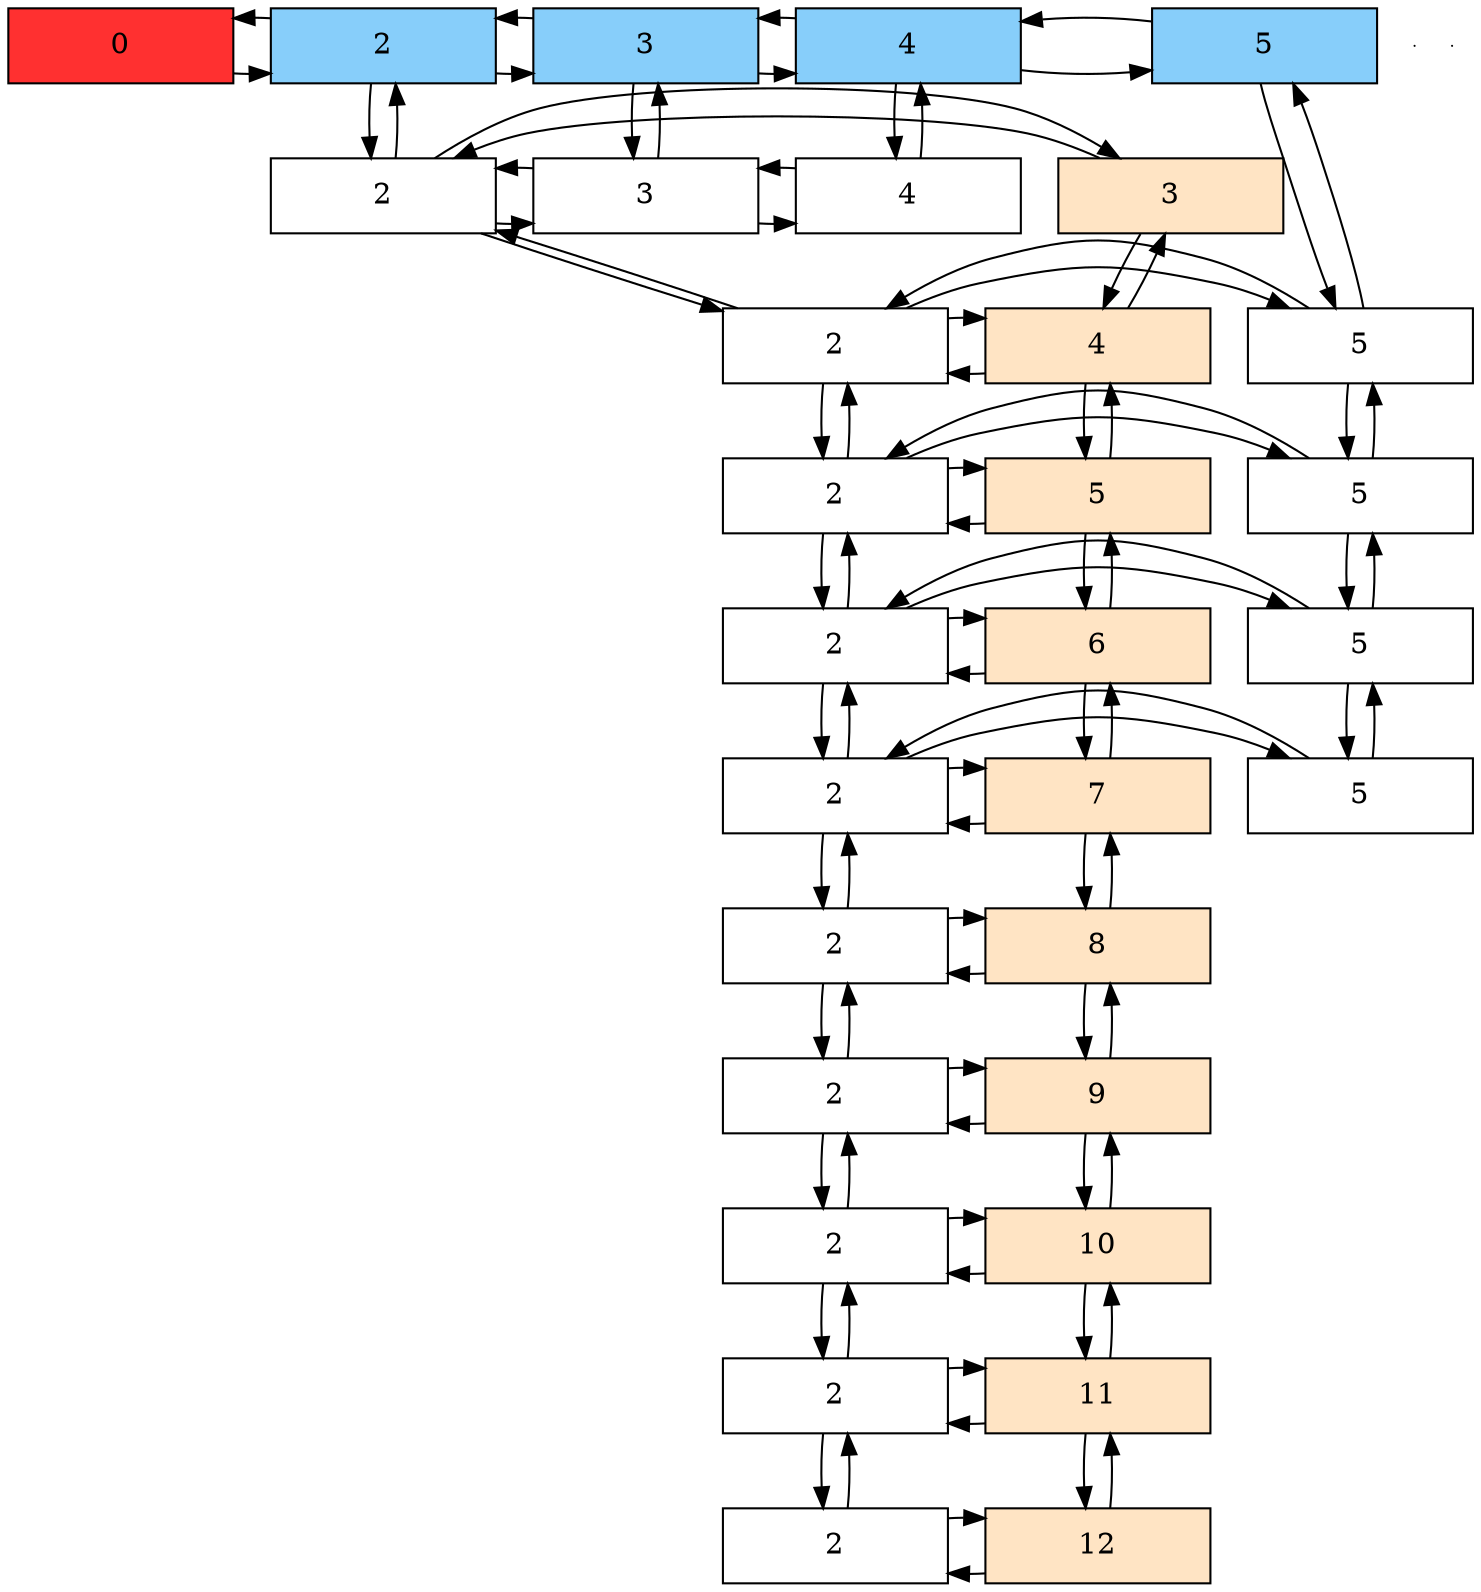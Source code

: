 digraph Sparce_Matrix {
 node [shape=box]
  Mt[ label = "0", width = 1.5, style = filled, fillcolor = firebrick1, group = 1 ];
e0[ shape = point, width = 0 ];
 e1[ shape = point, width = 0 ];
U3[label = "3" pos = "5.3,3.5!" width = 1.5 style = filled, fillcolor = bisque1, group = 1 ];
U3 -> N2_L3
N2_L3 ->U3
U3 -> U4
U4 -> U3
N2_L3 -> N2_L4
N2_L4 -> N2_L3
N2_L3[label = "2" width = 1.5, group = 2 ];
{ rank = same; U3;N2_L3; }
N2_L3 -> N3_L3
N3_L3 -> N2_L3
N3_L3[label = "3" width = 1.5, group = 2 ];
{ rank = same; U3;N3_L3; }
N3_L3 -> N4_L3
N4_L3 -> N3_L3
N4_L3[label = "4" width = 1.5, group = 2 ];
{ rank = same; U3;N4_L3; }
U4[label = "4" pos = "5.3,3.5!" width = 1.5 style = filled, fillcolor = bisque1, group = 1 ];
U4 -> N2_L4
N2_L4 ->U4
U4 -> U5
U5 -> U4
N2_L4 -> N2_L5
N2_L5 -> N2_L4
N2_L4[label = "2" width = 1.5, group = 2 ];
{ rank = same; U4;N2_L4; }
N2_L4 -> N5_L4
N5_L4 -> N2_L4
N5_L4 -> N5_L5
N5_L5 -> N5_L4
N5_L4[label = "5" width = 1.5, group = 2 ];
{ rank = same; U4;N5_L4; }
U5[label = "5" pos = "5.3,3.5!" width = 1.5 style = filled, fillcolor = bisque1, group = 1 ];
U5 -> N2_L5
N2_L5 ->U5
U5 -> U6
U6 -> U5
N2_L5 -> N2_L6
N2_L6 -> N2_L5
N2_L5[label = "2" width = 1.5, group = 2 ];
{ rank = same; U5;N2_L5; }
N2_L5 -> N5_L5
N5_L5 -> N2_L5
N5_L5 -> N5_L6
N5_L6 -> N5_L5
N5_L5[label = "5" width = 1.5, group = 2 ];
{ rank = same; U5;N5_L5; }
U6[label = "6" pos = "5.3,3.5!" width = 1.5 style = filled, fillcolor = bisque1, group = 1 ];
U6 -> N2_L6
N2_L6 ->U6
U6 -> U7
U7 -> U6
N2_L6 -> N2_L7
N2_L7 -> N2_L6
N2_L6[label = "2" width = 1.5, group = 2 ];
{ rank = same; U6;N2_L6; }
N2_L6 -> N5_L6
N5_L6 -> N2_L6
N5_L6 -> N5_L7
N5_L7 -> N5_L6
N5_L6[label = "5" width = 1.5, group = 2 ];
{ rank = same; U6;N5_L6; }
U7[label = "7" pos = "5.3,3.5!" width = 1.5 style = filled, fillcolor = bisque1, group = 1 ];
U7 -> N2_L7
N2_L7 ->U7
U7 -> U8
U8 -> U7
N2_L7 -> N2_L8
N2_L8 -> N2_L7
N2_L7[label = "2" width = 1.5, group = 2 ];
{ rank = same; U7;N2_L7; }
N2_L7 -> N5_L7
N5_L7 -> N2_L7
N5_L7[label = "5" width = 1.5, group = 2 ];
{ rank = same; U7;N5_L7; }
U8[label = "8" pos = "5.3,3.5!" width = 1.5 style = filled, fillcolor = bisque1, group = 1 ];
U8 -> N2_L8
N2_L8 ->U8
U8 -> U9
U9 -> U8
N2_L8 -> N2_L9
N2_L9 -> N2_L8
N2_L8[label = "2" width = 1.5, group = 2 ];
{ rank = same; U8;N2_L8; }
U9[label = "9" pos = "5.3,3.5!" width = 1.5 style = filled, fillcolor = bisque1, group = 1 ];
U9 -> N2_L9
N2_L9 ->U9
U9 -> U10
U10 -> U9
N2_L9 -> N2_L10
N2_L10 -> N2_L9
N2_L9[label = "2" width = 1.5, group = 2 ];
{ rank = same; U9;N2_L9; }
U10[label = "10" pos = "5.3,3.5!" width = 1.5 style = filled, fillcolor = bisque1, group = 1 ];
U10 -> N2_L10
N2_L10 ->U10
U10 -> U11
U11 -> U10
N2_L10 -> N2_L11
N2_L11 -> N2_L10
N2_L10[label = "2" width = 1.5, group = 2 ];
{ rank = same; U10;N2_L10; }
U11[label = "11" pos = "5.3,3.5!" width = 1.5 style = filled, fillcolor = bisque1, group = 1 ];
U11 -> N2_L11
N2_L11 ->U11
U11 -> U12
U12 -> U11
N2_L11 -> N2_L12
N2_L12 -> N2_L11
N2_L11[label = "2" width = 1.5, group = 2 ];
{ rank = same; U11;N2_L11; }
U12[label = "12" pos = "5.3,3.5!" width = 1.5 style = filled, fillcolor = bisque1, group = 1 ];
U12 -> N2_L12
N2_L12 ->U12
N2_L12[label = "2" width = 1.5, group = 2 ];
{ rank = same; U12;N2_L12; }
Mt->A2
A2->Mt
A2[label = "2"   width = 1.5 style = filled, fillcolor = lightskyblue, group = 2 ];
A2 -> N2_L3
N2_L3 -> A2
A2 -> A3
A3 -> A2
A3[label = "3"   width = 1.5 style = filled, fillcolor = lightskyblue, group = 2 ];
A3 -> N3_L3
N3_L3 -> A3
A3 -> A4
A4 -> A3
A4[label = "4"   width = 1.5 style = filled, fillcolor = lightskyblue, group = 2 ];
A4 -> N4_L3
N4_L3 -> A4
A4 -> A5
A5 -> A4
A5[label = "5"   width = 1.5 style = filled, fillcolor = lightskyblue, group = 2 ];
A5 -> N5_L4
N5_L4 -> A5
 { rank = same; Mt;A2;A3;A4;A5;}
}